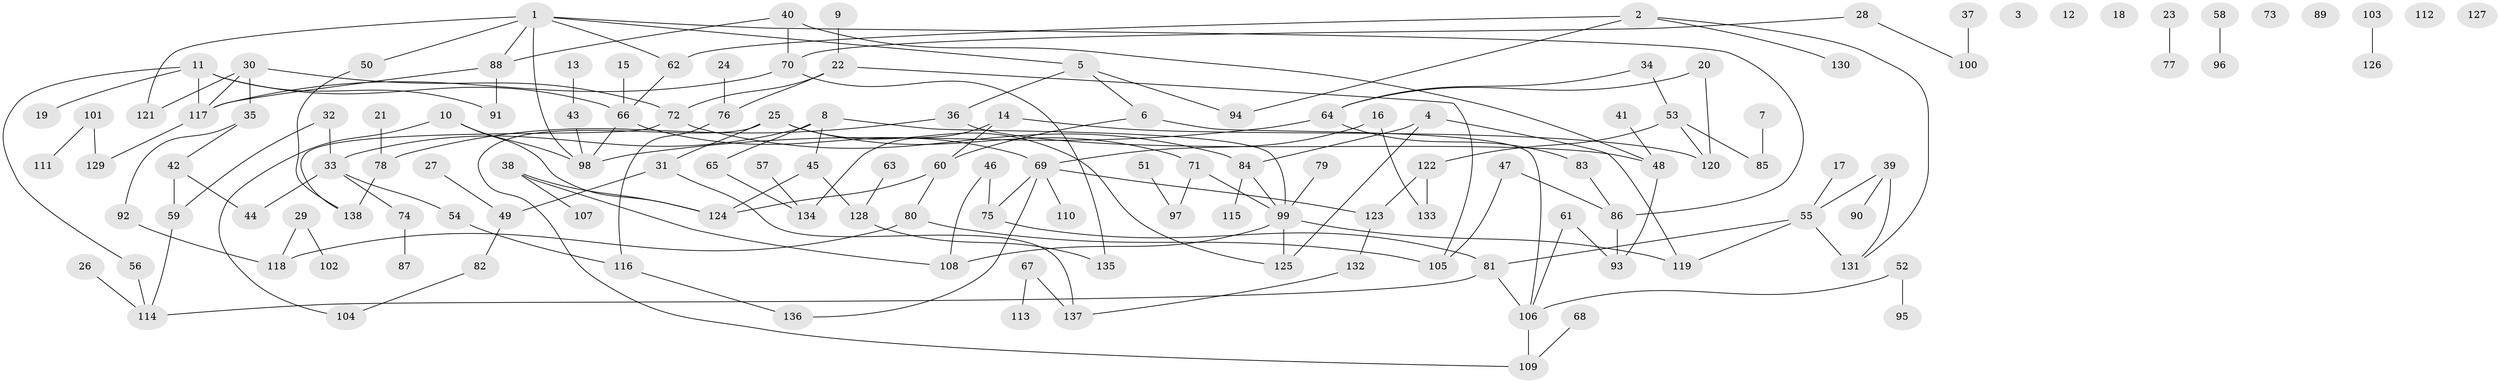 // Generated by graph-tools (version 1.1) at 2025/00/03/09/25 03:00:49]
// undirected, 138 vertices, 168 edges
graph export_dot {
graph [start="1"]
  node [color=gray90,style=filled];
  1;
  2;
  3;
  4;
  5;
  6;
  7;
  8;
  9;
  10;
  11;
  12;
  13;
  14;
  15;
  16;
  17;
  18;
  19;
  20;
  21;
  22;
  23;
  24;
  25;
  26;
  27;
  28;
  29;
  30;
  31;
  32;
  33;
  34;
  35;
  36;
  37;
  38;
  39;
  40;
  41;
  42;
  43;
  44;
  45;
  46;
  47;
  48;
  49;
  50;
  51;
  52;
  53;
  54;
  55;
  56;
  57;
  58;
  59;
  60;
  61;
  62;
  63;
  64;
  65;
  66;
  67;
  68;
  69;
  70;
  71;
  72;
  73;
  74;
  75;
  76;
  77;
  78;
  79;
  80;
  81;
  82;
  83;
  84;
  85;
  86;
  87;
  88;
  89;
  90;
  91;
  92;
  93;
  94;
  95;
  96;
  97;
  98;
  99;
  100;
  101;
  102;
  103;
  104;
  105;
  106;
  107;
  108;
  109;
  110;
  111;
  112;
  113;
  114;
  115;
  116;
  117;
  118;
  119;
  120;
  121;
  122;
  123;
  124;
  125;
  126;
  127;
  128;
  129;
  130;
  131;
  132;
  133;
  134;
  135;
  136;
  137;
  138;
  1 -- 5;
  1 -- 50;
  1 -- 62;
  1 -- 86;
  1 -- 88;
  1 -- 98;
  1 -- 121;
  2 -- 62;
  2 -- 94;
  2 -- 130;
  2 -- 131;
  4 -- 84;
  4 -- 119;
  4 -- 125;
  5 -- 6;
  5 -- 36;
  5 -- 94;
  6 -- 60;
  6 -- 106;
  7 -- 85;
  8 -- 33;
  8 -- 45;
  8 -- 65;
  8 -- 99;
  9 -- 22;
  10 -- 98;
  10 -- 104;
  10 -- 124;
  11 -- 19;
  11 -- 56;
  11 -- 66;
  11 -- 91;
  11 -- 117;
  13 -- 43;
  14 -- 60;
  14 -- 120;
  14 -- 134;
  15 -- 66;
  16 -- 69;
  16 -- 133;
  17 -- 55;
  20 -- 64;
  20 -- 120;
  21 -- 78;
  22 -- 72;
  22 -- 76;
  22 -- 105;
  23 -- 77;
  24 -- 76;
  25 -- 31;
  25 -- 71;
  25 -- 109;
  25 -- 125;
  26 -- 114;
  27 -- 49;
  28 -- 70;
  28 -- 100;
  29 -- 102;
  29 -- 118;
  30 -- 35;
  30 -- 72;
  30 -- 117;
  30 -- 121;
  31 -- 49;
  31 -- 137;
  32 -- 33;
  32 -- 59;
  33 -- 44;
  33 -- 54;
  33 -- 74;
  34 -- 53;
  34 -- 64;
  35 -- 42;
  35 -- 92;
  36 -- 48;
  36 -- 78;
  37 -- 100;
  38 -- 107;
  38 -- 108;
  38 -- 124;
  39 -- 55;
  39 -- 90;
  39 -- 131;
  40 -- 48;
  40 -- 70;
  40 -- 88;
  41 -- 48;
  42 -- 44;
  42 -- 59;
  43 -- 98;
  45 -- 124;
  45 -- 128;
  46 -- 75;
  46 -- 108;
  47 -- 86;
  47 -- 105;
  48 -- 93;
  49 -- 82;
  50 -- 138;
  51 -- 97;
  52 -- 95;
  52 -- 106;
  53 -- 85;
  53 -- 120;
  53 -- 122;
  54 -- 116;
  55 -- 81;
  55 -- 119;
  55 -- 131;
  56 -- 114;
  57 -- 134;
  58 -- 96;
  59 -- 114;
  60 -- 80;
  60 -- 124;
  61 -- 93;
  61 -- 106;
  62 -- 66;
  63 -- 128;
  64 -- 83;
  64 -- 98;
  65 -- 134;
  66 -- 69;
  66 -- 98;
  67 -- 113;
  67 -- 137;
  68 -- 109;
  69 -- 75;
  69 -- 110;
  69 -- 123;
  69 -- 136;
  70 -- 117;
  70 -- 135;
  71 -- 97;
  71 -- 99;
  72 -- 84;
  72 -- 138;
  74 -- 87;
  75 -- 81;
  76 -- 116;
  78 -- 138;
  79 -- 99;
  80 -- 105;
  80 -- 118;
  81 -- 106;
  81 -- 114;
  82 -- 104;
  83 -- 86;
  84 -- 99;
  84 -- 115;
  86 -- 93;
  88 -- 91;
  88 -- 117;
  92 -- 118;
  99 -- 108;
  99 -- 119;
  99 -- 125;
  101 -- 111;
  101 -- 129;
  103 -- 126;
  106 -- 109;
  116 -- 136;
  117 -- 129;
  122 -- 123;
  122 -- 133;
  123 -- 132;
  128 -- 135;
  132 -- 137;
}
